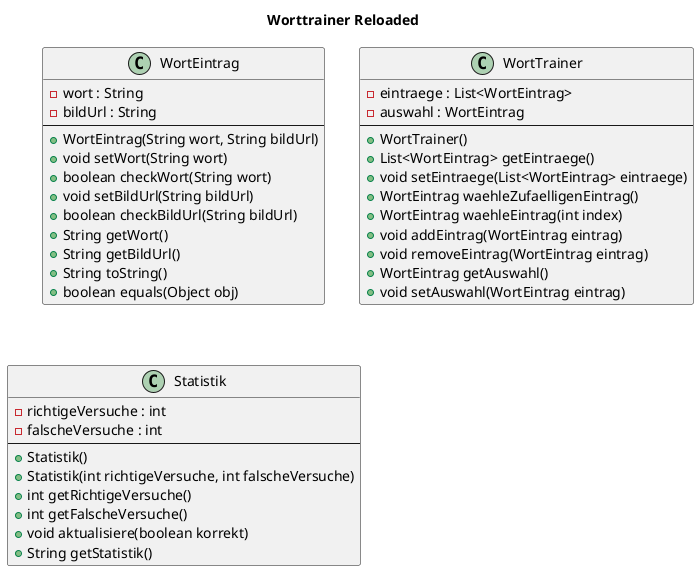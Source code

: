 @startuml
title: Worttrainer Reloaded

class WortEintrag {
  -wort : String
  -bildUrl : String
  --
  +WortEintrag(String wort, String bildUrl)
  +void setWort(String wort)
  +boolean checkWort(String wort)
  +void setBildUrl(String bildUrl)
  +boolean checkBildUrl(String bildUrl)
  +String getWort()
  +String getBildUrl()
  +String toString()
  +boolean equals(Object obj)
}

class WortTrainer {
  -eintraege : List<WortEintrag>
  -auswahl : WortEintrag
  --
  +WortTrainer()
  +List<WortEintrag> getEintraege()
  +void setEintraege(List<WortEintrag> eintraege)
  +WortEintrag waehleZufaelligenEintrag()
  +WortEintrag waehleEintrag(int index)
  +void addEintrag(WortEintrag eintrag)
  +void removeEintrag(WortEintrag eintrag)
  +WortEintrag getAuswahl()
  +void setAuswahl(WortEintrag eintrag)
}

class Statistik {
  -richtigeVersuche : int
  -falscheVersuche : int
  --
  +Statistik()
  +Statistik(int richtigeVersuche, int falscheVersuche)
  +int getRichtigeVersuche()
  +int getFalscheVersuche()
  +void aktualisiere(boolean korrekt)
  +String getStatistik()
}

@enduml